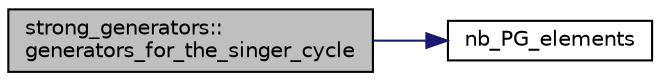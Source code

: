 digraph "strong_generators::generators_for_the_singer_cycle"
{
  edge [fontname="Helvetica",fontsize="10",labelfontname="Helvetica",labelfontsize="10"];
  node [fontname="Helvetica",fontsize="10",shape=record];
  rankdir="LR";
  Node1627 [label="strong_generators::\lgenerators_for_the_singer_cycle",height=0.2,width=0.4,color="black", fillcolor="grey75", style="filled", fontcolor="black"];
  Node1627 -> Node1628 [color="midnightblue",fontsize="10",style="solid",fontname="Helvetica"];
  Node1628 [label="nb_PG_elements",height=0.2,width=0.4,color="black", fillcolor="white", style="filled",URL="$d4/d67/geometry_8h.html#ada56c56cb5c7b39553dc0391f2df1cee"];
}
